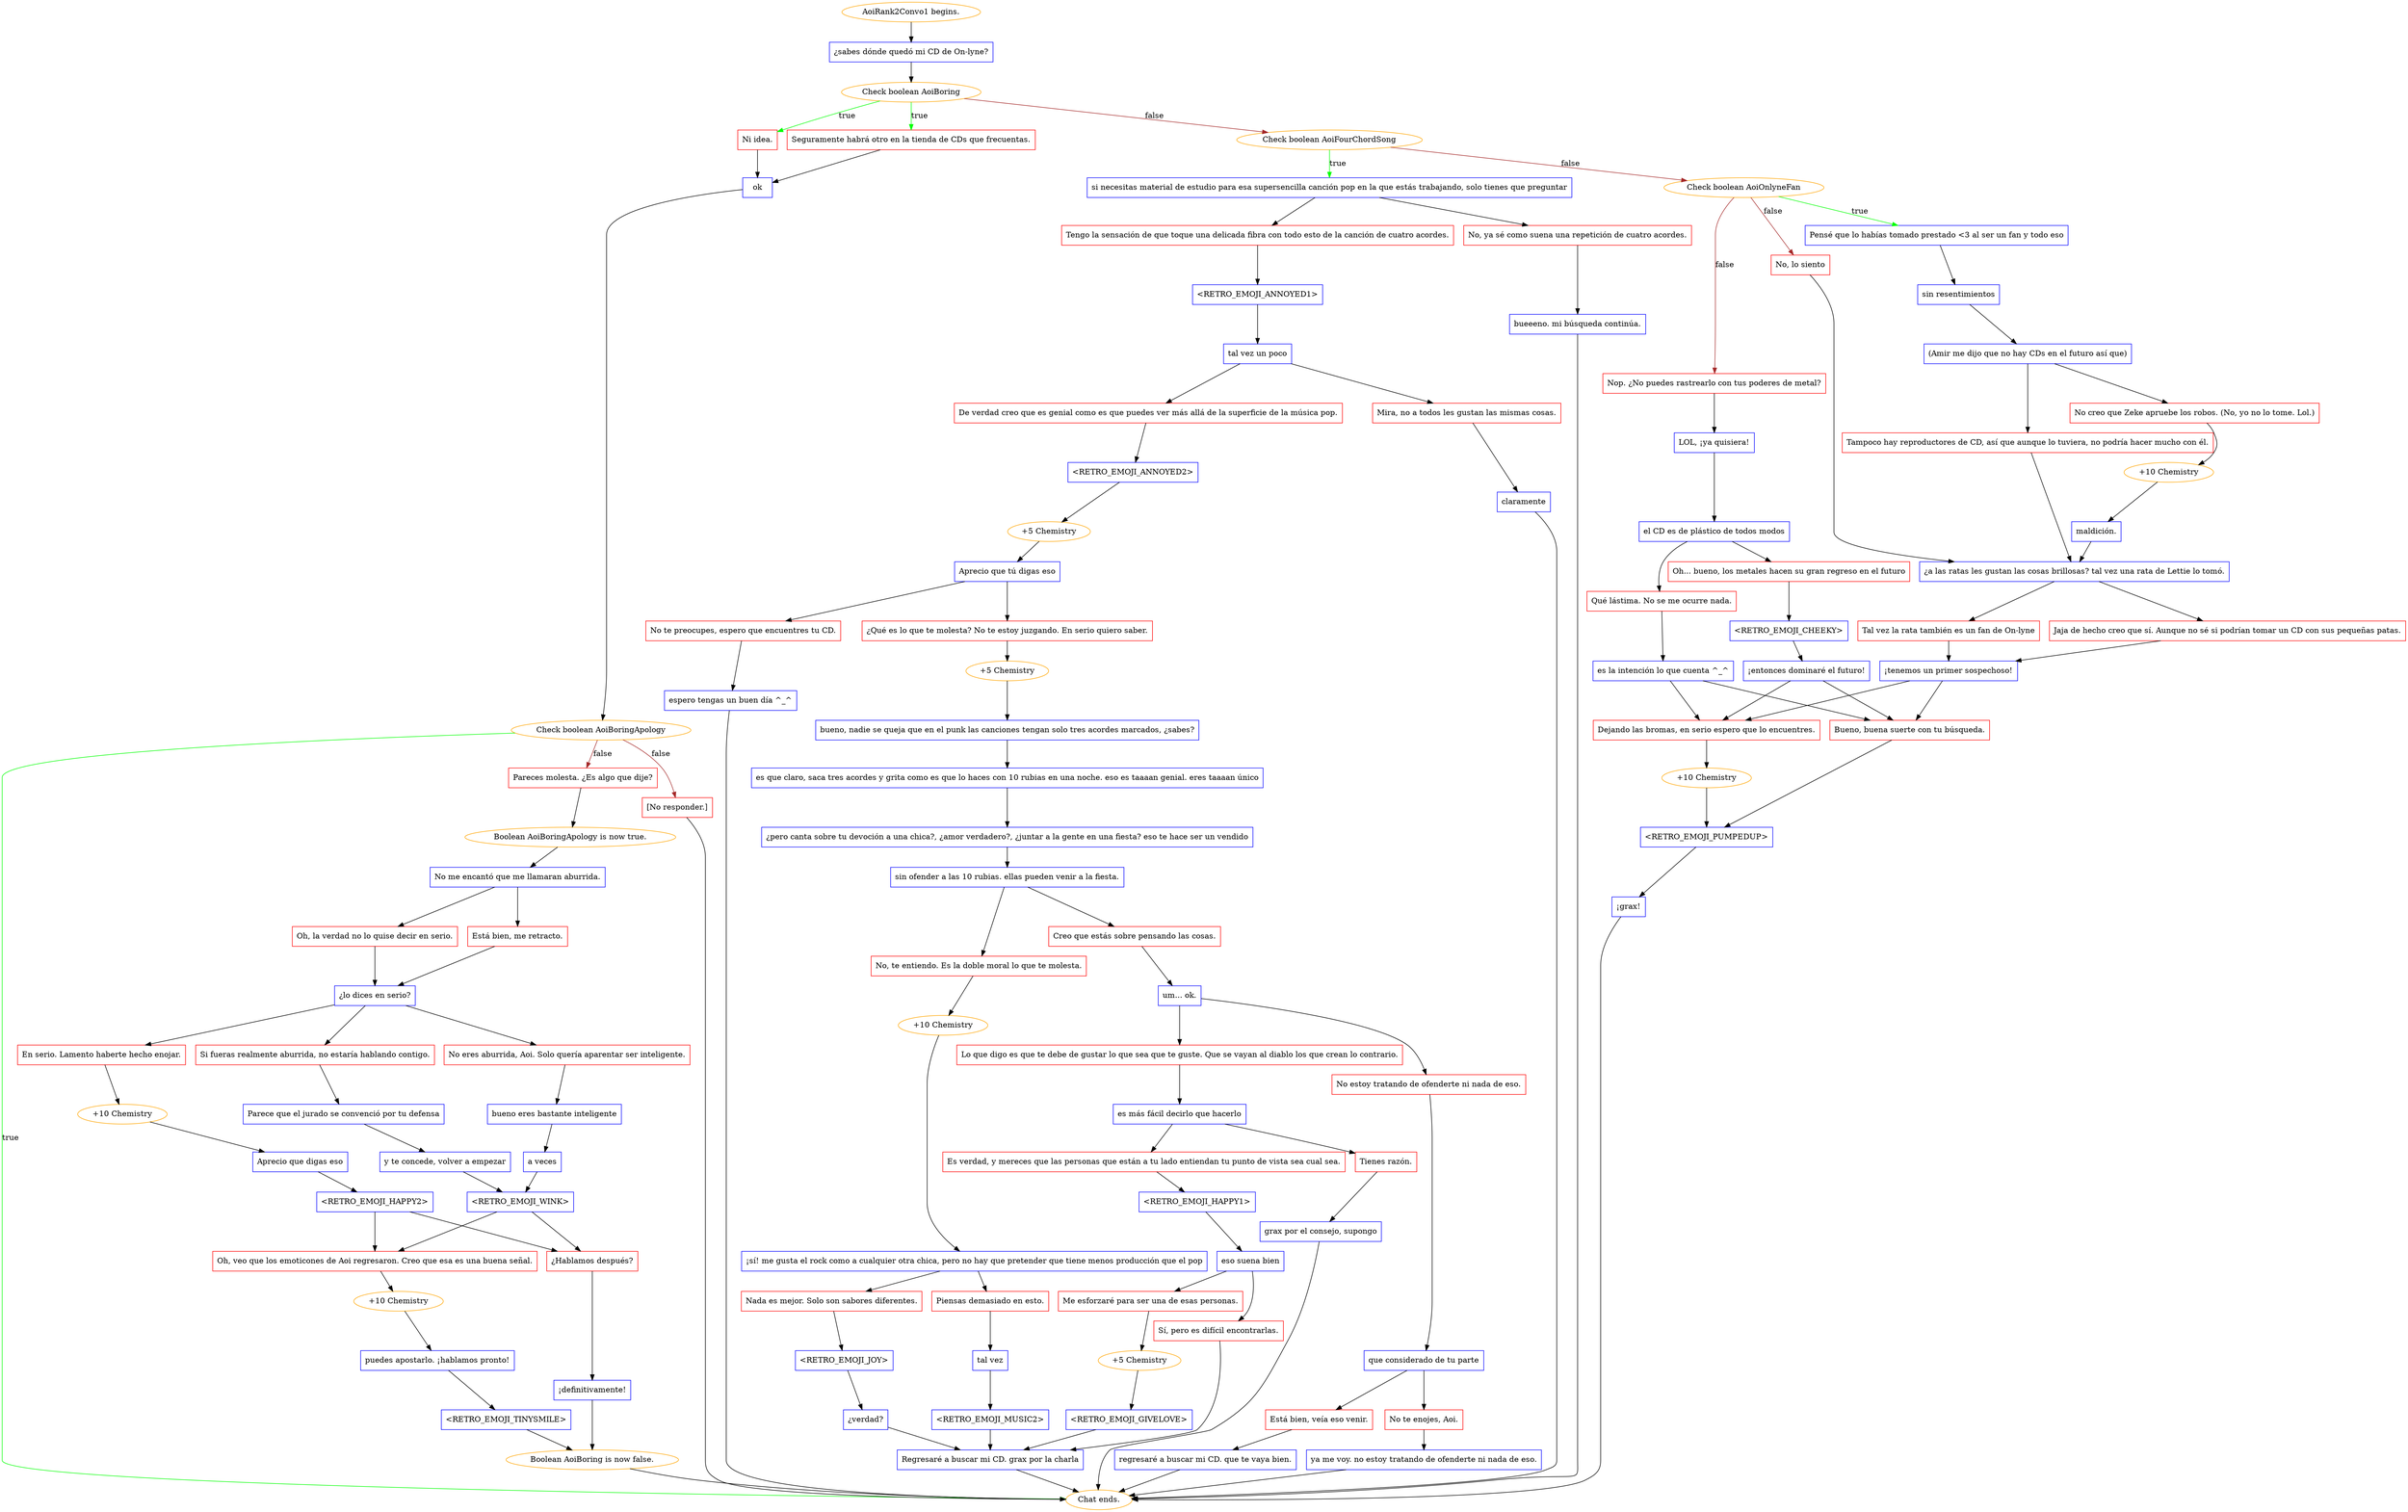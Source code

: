 digraph {
	"AoiRank2Convo1 begins." [color=orange];
		"AoiRank2Convo1 begins." -> j340409223;
	j340409223 [label="¿sabes dónde quedó mi CD de On-lyne?",shape=box,color=blue];
		j340409223 -> j645152137;
	j645152137 [label="Check boolean AoiBoring",color=orange];
		j645152137 -> j374467175 [label=true,color=green];
		j645152137 -> j4130924215 [label=true,color=green];
		j645152137 -> j1227379375 [label=false,color=brown];
	j374467175 [label="Ni idea.",shape=box,color=red];
		j374467175 -> j2140307233;
	j4130924215 [label="Seguramente habrá otro en la tienda de CDs que frecuentas.",shape=box,color=red];
		j4130924215 -> j2140307233;
	j1227379375 [label="Check boolean AoiFourChordSong",color=orange];
		j1227379375 -> j4287362866 [label=true,color=green];
		j1227379375 -> j3702331683 [label=false,color=brown];
	j2140307233 [label="ok",shape=box,color=blue];
		j2140307233 -> j3271738332;
	j4287362866 [label="si necesitas material de estudio para esa supersencilla canción pop en la que estás trabajando, solo tienes que preguntar",shape=box,color=blue];
		j4287362866 -> j323243621;
		j4287362866 -> j2014247185;
	j3702331683 [label="Check boolean AoiOnlyneFan",color=orange];
		j3702331683 -> j993964286 [label=true,color=green];
		j3702331683 -> j1024777680 [label=false,color=brown];
		j3702331683 -> j2857741511 [label=false,color=brown];
	j3271738332 [label="Check boolean AoiBoringApology",color=orange];
		j3271738332 -> "Chat ends." [label=true,color=green];
		j3271738332 -> j2553716562 [label=false,color=brown];
		j3271738332 -> j216489096 [label=false,color=brown];
	j323243621 [label="Tengo la sensación de que toque una delicada fibra con todo esto de la canción de cuatro acordes.",shape=box,color=red];
		j323243621 -> j512430848;
	j2014247185 [label="No, ya sé como suena una repetición de cuatro acordes.",shape=box,color=red];
		j2014247185 -> j1270646218;
	j993964286 [label="Pensé que lo habías tomado prestado <3 al ser un fan y todo eso",shape=box,color=blue];
		j993964286 -> j791507736;
	j1024777680 [label="No, lo siento",shape=box,color=red];
		j1024777680 -> j3512849604;
	j2857741511 [label="Nop. ¿No puedes rastrearlo con tus poderes de metal?",shape=box,color=red];
		j2857741511 -> j3610441030;
	"Chat ends." [color=orange];
	j2553716562 [label="Pareces molesta. ¿Es algo que dije?",shape=box,color=red];
		j2553716562 -> j4009160273;
	j216489096 [label="[No responder.]",shape=box,color=red];
		j216489096 -> "Chat ends.";
	j512430848 [label="<RETRO_EMOJI_ANNOYED1>",shape=box,color=blue];
		j512430848 -> j714295591;
	j1270646218 [label="bueeeno. mi búsqueda continúa.",shape=box,color=blue];
		j1270646218 -> "Chat ends.";
	j791507736 [label="sin resentimientos",shape=box,color=blue];
		j791507736 -> j2719433136;
	j3512849604 [label="¿a las ratas les gustan las cosas brillosas? tal vez una rata de Lettie lo tomó.",shape=box,color=blue];
		j3512849604 -> j296791409;
		j3512849604 -> j2314114546;
	j3610441030 [label="LOL, ¡ya quisiera!",shape=box,color=blue];
		j3610441030 -> j3549175382;
	j4009160273 [label="Boolean AoiBoringApology is now true.",color=orange];
		j4009160273 -> j445019408;
	j714295591 [label="tal vez un poco",shape=box,color=blue];
		j714295591 -> j2562860921;
		j714295591 -> j1351802269;
	j2719433136 [label="(Amir me dijo que no hay CDs en el futuro así que)",shape=box,color=blue];
		j2719433136 -> j1206277572;
		j2719433136 -> j3770215168;
	j296791409 [label="Tal vez la rata también es un fan de On-lyne",shape=box,color=red];
		j296791409 -> j990155118;
	j2314114546 [label="Jaja de hecho creo que sí. Aunque no sé si podrían tomar un CD con sus pequeñas patas.",shape=box,color=red];
		j2314114546 -> j990155118;
	j3549175382 [label="el CD es de plástico de todos modos",shape=box,color=blue];
		j3549175382 -> j399228894;
		j3549175382 -> j1294293885;
	j445019408 [label="No me encantó que me llamaran aburrida.",shape=box,color=blue];
		j445019408 -> j2955943818;
		j445019408 -> j3178310325;
	j2562860921 [label="De verdad creo que es genial como es que puedes ver más allá de la superficie de la música pop.",shape=box,color=red];
		j2562860921 -> j2814070512;
	j1351802269 [label="Mira, no a todos les gustan las mismas cosas.",shape=box,color=red];
		j1351802269 -> j2428846061;
	j1206277572 [label="No creo que Zeke apruebe los robos. (No, yo no lo tome. Lol.)",shape=box,color=red];
		j1206277572 -> j421553494;
	j3770215168 [label="Tampoco hay reproductores de CD, así que aunque lo tuviera, no podría hacer mucho con él.",shape=box,color=red];
		j3770215168 -> j3512849604;
	j990155118 [label="¡tenemos un primer sospechoso!",shape=box,color=blue];
		j990155118 -> j373999289;
		j990155118 -> j1905966059;
	j399228894 [label="Oh... bueno, los metales hacen su gran regreso en el futuro",shape=box,color=red];
		j399228894 -> j1162089798;
	j1294293885 [label="Qué lástima. No se me ocurre nada.",shape=box,color=red];
		j1294293885 -> j3120339793;
	j2955943818 [label="Oh, la verdad no lo quise decir en serio.",shape=box,color=red];
		j2955943818 -> j210685167;
	j3178310325 [label="Está bien, me retracto.",shape=box,color=red];
		j3178310325 -> j210685167;
	j2814070512 [label="<RETRO_EMOJI_ANNOYED2>",shape=box,color=blue];
		j2814070512 -> j2369833973;
	j2428846061 [label="claramente",shape=box,color=blue];
		j2428846061 -> "Chat ends.";
	j421553494 [label="+10 Chemistry",color=orange];
		j421553494 -> j995493761;
	j373999289 [label="Dejando las bromas, en serio espero que lo encuentres.",shape=box,color=red];
		j373999289 -> j2062192321;
	j1905966059 [label="Bueno, buena suerte con tu búsqueda.",shape=box,color=red];
		j1905966059 -> j2262056752;
	j1162089798 [label="<RETRO_EMOJI_CHEEKY>",shape=box,color=blue];
		j1162089798 -> j3067566185;
	j3120339793 [label="es la intención lo que cuenta ^_^",shape=box,color=blue];
		j3120339793 -> j373999289;
		j3120339793 -> j1905966059;
	j210685167 [label="¿lo dices en serio?",shape=box,color=blue];
		j210685167 -> j2919702899;
		j210685167 -> j1019386957;
		j210685167 -> j1145783609;
	j2369833973 [label="+5 Chemistry",color=orange];
		j2369833973 -> j3064172320;
	j995493761 [label="maldición.",shape=box,color=blue];
		j995493761 -> j3512849604;
	j2062192321 [label="+10 Chemistry",color=orange];
		j2062192321 -> j2262056752;
	j2262056752 [label="<RETRO_EMOJI_PUMPEDUP>",shape=box,color=blue];
		j2262056752 -> j12776708;
	j3067566185 [label="¡entonces dominaré el futuro!",shape=box,color=blue];
		j3067566185 -> j373999289;
		j3067566185 -> j1905966059;
	j2919702899 [label="En serio. Lamento haberte hecho enojar.",shape=box,color=red];
		j2919702899 -> j1450443858;
	j1019386957 [label="No eres aburrida, Aoi. Solo quería aparentar ser inteligente.",shape=box,color=red];
		j1019386957 -> j3771875063;
	j1145783609 [label="Si fueras realmente aburrida, no estaría hablando contigo.",shape=box,color=red];
		j1145783609 -> j2034719328;
	j3064172320 [label="Aprecio que tú digas eso",shape=box,color=blue];
		j3064172320 -> j3559393791;
		j3064172320 -> j3659746805;
	j12776708 [label="¡grax!",shape=box,color=blue];
		j12776708 -> "Chat ends.";
	j1450443858 [label="+10 Chemistry",color=orange];
		j1450443858 -> j2596756678;
	j3771875063 [label="bueno eres bastante inteligente",shape=box,color=blue];
		j3771875063 -> j759621137;
	j2034719328 [label="Parece que el jurado se convenció por tu defensa",shape=box,color=blue];
		j2034719328 -> j284692659;
	j3559393791 [label="¿Qué es lo que te molesta? No te estoy juzgando. En serio quiero saber.",shape=box,color=red];
		j3559393791 -> j2672490769;
	j3659746805 [label="No te preocupes, espero que encuentres tu CD.",shape=box,color=red];
		j3659746805 -> j4286403218;
	j2596756678 [label="Aprecio que digas eso",shape=box,color=blue];
		j2596756678 -> j2757887073;
	j759621137 [label="a veces",shape=box,color=blue];
		j759621137 -> j1922140397;
	j284692659 [label="y te concede, volver a empezar",shape=box,color=blue];
		j284692659 -> j1922140397;
	j2672490769 [label="+5 Chemistry",color=orange];
		j2672490769 -> j425040145;
	j4286403218 [label="espero tengas un buen día ^_^",shape=box,color=blue];
		j4286403218 -> "Chat ends.";
	j2757887073 [label="<RETRO_EMOJI_HAPPY2>",shape=box,color=blue];
		j2757887073 -> j133836590;
		j2757887073 -> j3113554048;
	j1922140397 [label="<RETRO_EMOJI_WINK>",shape=box,color=blue];
		j1922140397 -> j133836590;
		j1922140397 -> j3113554048;
	j425040145 [label="bueno, nadie se queja que en el punk las canciones tengan solo tres acordes marcados, ¿sabes?",shape=box,color=blue];
		j425040145 -> j2475176034;
	j133836590 [label="¿Hablamos después?",shape=box,color=red];
		j133836590 -> j4269963070;
	j3113554048 [label="Oh, veo que los emoticones de Aoi regresaron. Creo que esa es una buena señal.",shape=box,color=red];
		j3113554048 -> j3516462567;
	j2475176034 [label="es que claro, saca tres acordes y grita como es que lo haces con 10 rubias en una noche. eso es taaaan genial. eres taaaan único",shape=box,color=blue];
		j2475176034 -> j3474029329;
	j4269963070 [label="¡definitivamente!",shape=box,color=blue];
		j4269963070 -> j2581611291;
	j3516462567 [label="+10 Chemistry",color=orange];
		j3516462567 -> j1354863405;
	j3474029329 [label="¿pero canta sobre tu devoción a una chica?, ¿amor verdadero?, ¿juntar a la gente en una fiesta? eso te hace ser un vendido",shape=box,color=blue];
		j3474029329 -> j3117613116;
	j2581611291 [label="Boolean AoiBoring is now false.",color=orange];
		j2581611291 -> "Chat ends.";
	j1354863405 [label="puedes apostarlo. ¡hablamos pronto!",shape=box,color=blue];
		j1354863405 -> j153386734;
	j3117613116 [label="sin ofender a las 10 rubias. ellas pueden venir a la fiesta.",shape=box,color=blue];
		j3117613116 -> j4136143989;
		j3117613116 -> j3873298574;
	j153386734 [label="<RETRO_EMOJI_TINYSMILE>",shape=box,color=blue];
		j153386734 -> j2581611291;
	j4136143989 [label="No, te entiendo. Es la doble moral lo que te molesta.",shape=box,color=red];
		j4136143989 -> j1049311085;
	j3873298574 [label="Creo que estás sobre pensando las cosas.",shape=box,color=red];
		j3873298574 -> j3952439485;
	j1049311085 [label="+10 Chemistry",color=orange];
		j1049311085 -> j3905341706;
	j3952439485 [label="um... ok.",shape=box,color=blue];
		j3952439485 -> j1087078522;
		j3952439485 -> j1861509862;
	j3905341706 [label="¡sí! me gusta el rock como a cualquier otra chica, pero no hay que pretender que tiene menos producción que el pop",shape=box,color=blue];
		j3905341706 -> j2854782938;
		j3905341706 -> j3835587778;
	j1087078522 [label="Lo que digo es que te debe de gustar lo que sea que te guste. Que se vayan al diablo los que crean lo contrario.",shape=box,color=red];
		j1087078522 -> j2673434728;
	j1861509862 [label="No estoy tratando de ofenderte ni nada de eso.",shape=box,color=red];
		j1861509862 -> j3222510902;
	j2854782938 [label="Nada es mejor. Solo son sabores diferentes.",shape=box,color=red];
		j2854782938 -> j1242771145;
	j3835587778 [label="Piensas demasiado en esto.",shape=box,color=red];
		j3835587778 -> j3087310626;
	j2673434728 [label="es más fácil decirlo que hacerlo",shape=box,color=blue];
		j2673434728 -> j3101995531;
		j2673434728 -> j4161773305;
	j3222510902 [label="que considerado de tu parte",shape=box,color=blue];
		j3222510902 -> j2392417262;
		j3222510902 -> j2318675273;
	j1242771145 [label="<RETRO_EMOJI_JOY>",shape=box,color=blue];
		j1242771145 -> j4097557983;
	j3087310626 [label="tal vez",shape=box,color=blue];
		j3087310626 -> j366285805;
	j3101995531 [label="Tienes razón.",shape=box,color=red];
		j3101995531 -> j4123589473;
	j4161773305 [label="Es verdad, y mereces que las personas que están a tu lado entiendan tu punto de vista sea cual sea.",shape=box,color=red];
		j4161773305 -> j3026442341;
	j2392417262 [label="Está bien, veía eso venir.",shape=box,color=red];
		j2392417262 -> j677897213;
	j2318675273 [label="No te enojes, Aoi.",shape=box,color=red];
		j2318675273 -> j2651861248;
	j4097557983 [label="¿verdad?",shape=box,color=blue];
		j4097557983 -> j895994631;
	j366285805 [label="<RETRO_EMOJI_MUSIC2>",shape=box,color=blue];
		j366285805 -> j895994631;
	j4123589473 [label="grax por el consejo, supongo",shape=box,color=blue];
		j4123589473 -> "Chat ends.";
	j3026442341 [label="<RETRO_EMOJI_HAPPY1>",shape=box,color=blue];
		j3026442341 -> j2380571202;
	j677897213 [label="regresaré a buscar mi CD. que te vaya bien.",shape=box,color=blue];
		j677897213 -> "Chat ends.";
	j2651861248 [label="ya me voy. no estoy tratando de ofenderte ni nada de eso.",shape=box,color=blue];
		j2651861248 -> "Chat ends.";
	j895994631 [label="Regresaré a buscar mi CD. grax por la charla",shape=box,color=blue];
		j895994631 -> "Chat ends.";
	j2380571202 [label="eso suena bien",shape=box,color=blue];
		j2380571202 -> j463408207;
		j2380571202 -> j174722070;
	j463408207 [label="Me esforzaré para ser una de esas personas.",shape=box,color=red];
		j463408207 -> j2912323564;
	j174722070 [label="Sí, pero es difícil encontrarlas.",shape=box,color=red];
		j174722070 -> j895994631;
	j2912323564 [label="+5 Chemistry",color=orange];
		j2912323564 -> j692692620;
	j692692620 [label="<RETRO_EMOJI_GIVELOVE>",shape=box,color=blue];
		j692692620 -> j895994631;
}